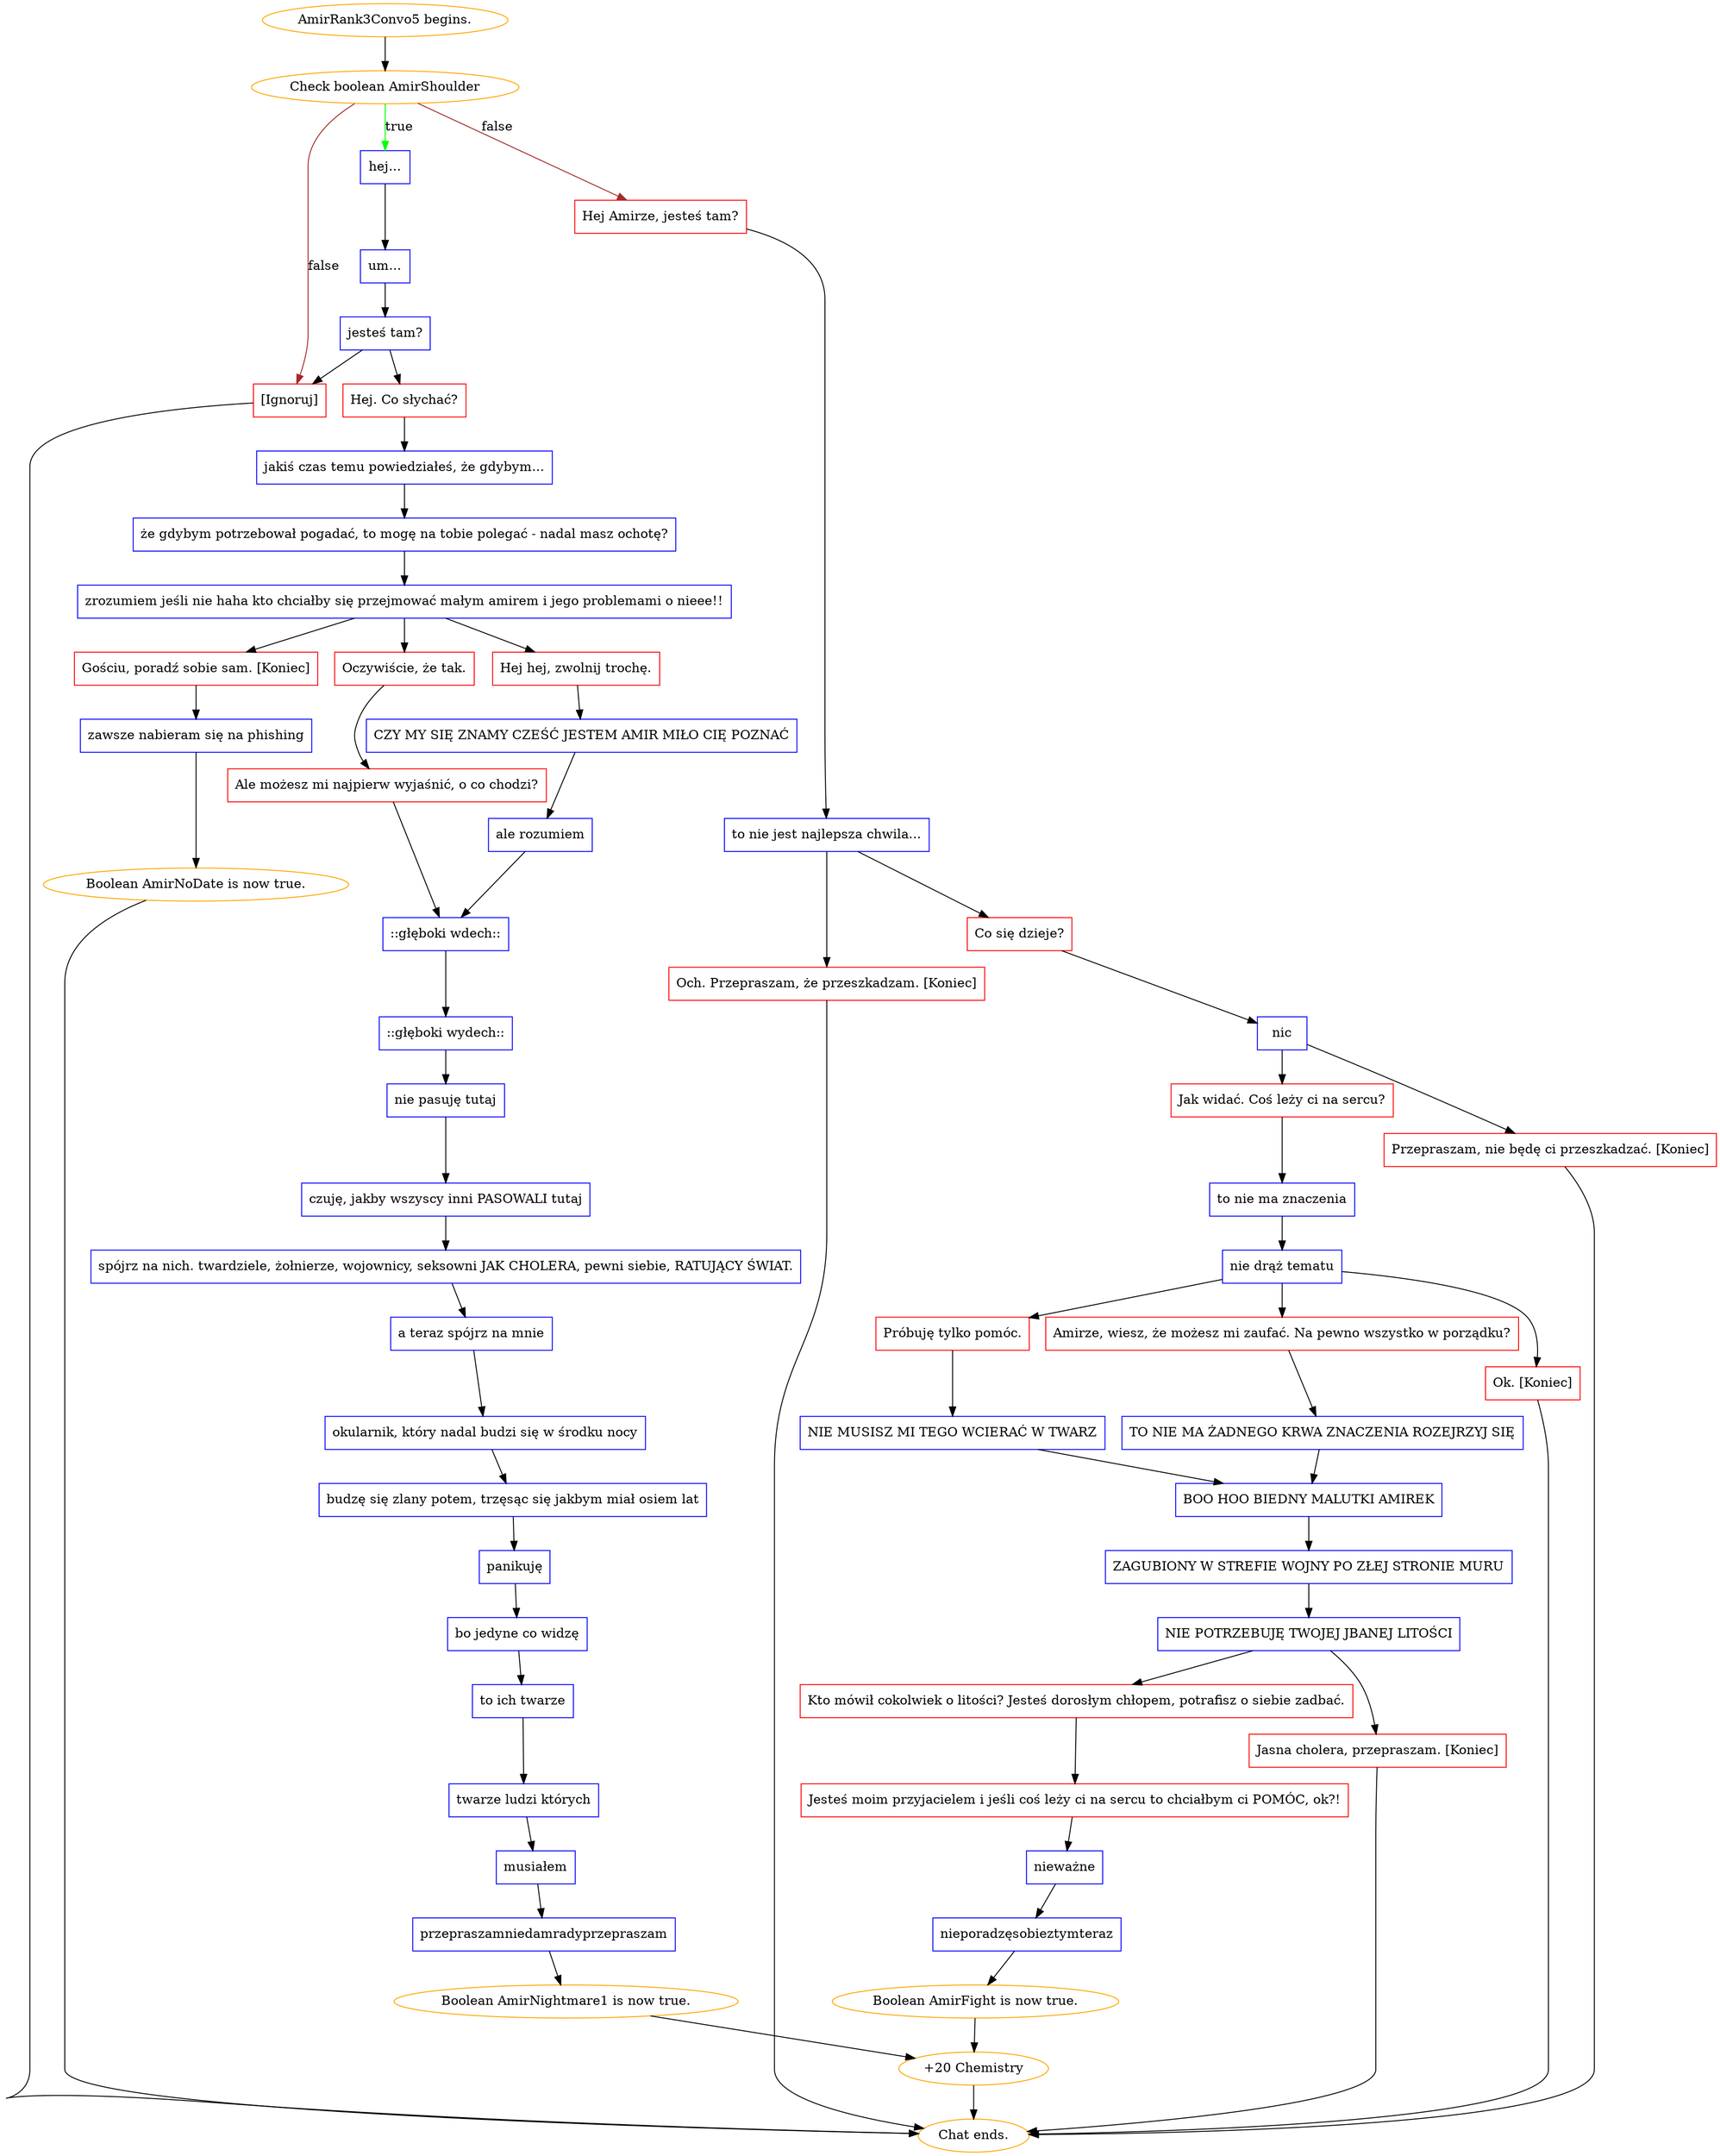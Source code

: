 digraph {
	"AmirRank3Convo5 begins." [color=orange];
		"AmirRank3Convo5 begins." -> j1739388790;
	j1739388790 [label="Check boolean AmirShoulder",color=orange];
		j1739388790 -> j1747483562 [label=true,color=green];
		j1739388790 -> j2094963787 [label=false,color=brown];
		j1739388790 -> j3747364732 [label=false,color=brown];
	j1747483562 [label="hej...",shape=box,color=blue];
		j1747483562 -> j661907824;
	j2094963787 [label="Hej Amirze, jesteś tam?",shape=box,color=red];
		j2094963787 -> j2850313133;
	j3747364732 [label="[Ignoruj]",shape=box,color=red];
		j3747364732 -> "Chat ends.";
	j661907824 [label="um...",shape=box,color=blue];
		j661907824 -> j589063847;
	j2850313133 [label="to nie jest najlepsza chwila...",shape=box,color=blue];
		j2850313133 -> j4081960359;
		j2850313133 -> j1627930789;
	"Chat ends." [color=orange];
	j589063847 [label="jesteś tam?",shape=box,color=blue];
		j589063847 -> j1499607685;
		j589063847 -> j3747364732;
	j4081960359 [label="Co się dzieje?",shape=box,color=red];
		j4081960359 -> j3446401681;
	j1627930789 [label="Och. Przepraszam, że przeszkadzam. [Koniec]",shape=box,color=red];
		j1627930789 -> "Chat ends.";
	j1499607685 [label="Hej. Co słychać?",shape=box,color=red];
		j1499607685 -> j1297608092;
	j3446401681 [label="nic",shape=box,color=blue];
		j3446401681 -> j1582020471;
		j3446401681 -> j2592611831;
	j1297608092 [label="jakiś czas temu powiedziałeś, że gdybym...",shape=box,color=blue];
		j1297608092 -> j1927662319;
	j1582020471 [label="Jak widać. Coś leży ci na sercu?",shape=box,color=red];
		j1582020471 -> j2481253831;
	j2592611831 [label="Przepraszam, nie będę ci przeszkadzać. [Koniec]",shape=box,color=red];
		j2592611831 -> "Chat ends.";
	j1927662319 [label="że gdybym potrzebował pogadać, to mogę na tobie polegać - nadal masz ochotę?",shape=box,color=blue];
		j1927662319 -> j3217526647;
	j2481253831 [label="to nie ma znaczenia",shape=box,color=blue];
		j2481253831 -> j2057992332;
	j3217526647 [label="zrozumiem jeśli nie haha kto chciałby się przejmować małym amirem i jego problemami o nieee!!",shape=box,color=blue];
		j3217526647 -> j4077429745;
		j3217526647 -> j1754999663;
		j3217526647 -> j2623277096;
	j2057992332 [label="nie drąż tematu",shape=box,color=blue];
		j2057992332 -> j3010610955;
		j2057992332 -> j979780047;
		j2057992332 -> j2449935075;
	j4077429745 [label="Gościu, poradź sobie sam. [Koniec]",shape=box,color=red];
		j4077429745 -> j3186128758;
	j1754999663 [label="Oczywiście, że tak.",shape=box,color=red];
		j1754999663 -> j116738706;
	j2623277096 [label="Hej hej, zwolnij trochę.",shape=box,color=red];
		j2623277096 -> j1920779343;
	j3010610955 [label="Amirze, wiesz, że możesz mi zaufać. Na pewno wszystko w porządku?",shape=box,color=red];
		j3010610955 -> j461867093;
	j979780047 [label="Próbuję tylko pomóc.",shape=box,color=red];
		j979780047 -> j2622631115;
	j2449935075 [label="Ok. [Koniec]",shape=box,color=red];
		j2449935075 -> "Chat ends.";
	j3186128758 [label="zawsze nabieram się na phishing",shape=box,color=blue];
		j3186128758 -> j1438323710;
	j116738706 [label="Ale możesz mi najpierw wyjaśnić, o co chodzi?",shape=box,color=red];
		j116738706 -> j4239931967;
	j1920779343 [label="CZY MY SIĘ ZNAMY CZEŚĆ JESTEM AMIR MIŁO CIĘ POZNAĆ",shape=box,color=blue];
		j1920779343 -> j3670883895;
	j461867093 [label="TO NIE MA ŻADNEGO KRWA ZNACZENIA ROZEJRZYJ SIĘ",shape=box,color=blue];
		j461867093 -> j3014281090;
	j2622631115 [label="NIE MUSISZ MI TEGO WCIERAĆ W TWARZ",shape=box,color=blue];
		j2622631115 -> j3014281090;
	j1438323710 [label="Boolean AmirNoDate is now true.",color=orange];
		j1438323710 -> "Chat ends.";
	j4239931967 [label="::głęboki wdech::",shape=box,color=blue];
		j4239931967 -> j4224687801;
	j3670883895 [label="ale rozumiem",shape=box,color=blue];
		j3670883895 -> j4239931967;
	j3014281090 [label="BOO HOO BIEDNY MALUTKI AMIREK",shape=box,color=blue];
		j3014281090 -> j3044807876;
	j4224687801 [label="::głęboki wydech::",shape=box,color=blue];
		j4224687801 -> j1254416058;
	j3044807876 [label="ZAGUBIONY W STREFIE WOJNY PO ZŁEJ STRONIE MURU",shape=box,color=blue];
		j3044807876 -> j1252415509;
	j1254416058 [label="nie pasuję tutaj",shape=box,color=blue];
		j1254416058 -> j2989072715;
	j1252415509 [label="NIE POTRZEBUJĘ TWOJEJ JBANEJ LITOŚCI",shape=box,color=blue];
		j1252415509 -> j1750231865;
		j1252415509 -> j2210175481;
	j2989072715 [label="czuję, jakby wszyscy inni PASOWALI tutaj",shape=box,color=blue];
		j2989072715 -> j2931706473;
	j1750231865 [label="Kto mówił cokolwiek o litości? Jesteś dorosłym chłopem, potrafisz o siebie zadbać.",shape=box,color=red];
		j1750231865 -> j1618345888;
	j2210175481 [label="Jasna cholera, przepraszam. [Koniec]",shape=box,color=red];
		j2210175481 -> "Chat ends.";
	j2931706473 [label="spójrz na nich. twardziele, żołnierze, wojownicy, seksowni JAK CHOLERA, pewni siebie, RATUJĄCY ŚWIAT.",shape=box,color=blue];
		j2931706473 -> j1088271169;
	j1618345888 [label="Jesteś moim przyjacielem i jeśli coś leży ci na sercu to chciałbym ci POMÓC, ok?!",shape=box,color=red];
		j1618345888 -> j2928079034;
	j1088271169 [label="a teraz spójrz na mnie",shape=box,color=blue];
		j1088271169 -> j1828174323;
	j2928079034 [label="nieważne",shape=box,color=blue];
		j2928079034 -> j1077343388;
	j1828174323 [label="okularnik, który nadal budzi się w środku nocy",shape=box,color=blue];
		j1828174323 -> j1240158324;
	j1077343388 [label="nieporadzęsobieztymteraz",shape=box,color=blue];
		j1077343388 -> j1796963784;
	j1240158324 [label="budzę się zlany potem, trzęsąc się jakbym miał osiem lat",shape=box,color=blue];
		j1240158324 -> j3555856525;
	j1796963784 [label="Boolean AmirFight is now true.",color=orange];
		j1796963784 -> j367054140;
	j3555856525 [label="panikuję",shape=box,color=blue];
		j3555856525 -> j3030622603;
	j367054140 [label="+20 Chemistry",color=orange];
		j367054140 -> "Chat ends.";
	j3030622603 [label="bo jedyne co widzę",shape=box,color=blue];
		j3030622603 -> j2597748970;
	j2597748970 [label="to ich twarze",shape=box,color=blue];
		j2597748970 -> j2219592194;
	j2219592194 [label="twarze ludzi których",shape=box,color=blue];
		j2219592194 -> j2822314646;
	j2822314646 [label="musiałem",shape=box,color=blue];
		j2822314646 -> j2215841570;
	j2215841570 [label="przepraszamniedamradyprzepraszam",shape=box,color=blue];
		j2215841570 -> j2008433035;
	j2008433035 [label="Boolean AmirNightmare1 is now true.",color=orange];
		j2008433035 -> j367054140;
}